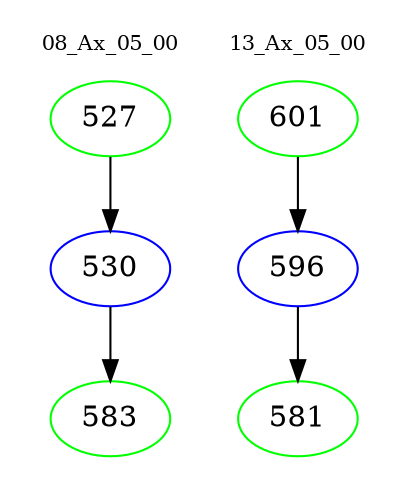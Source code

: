 digraph{
subgraph cluster_0 {
color = white
label = "08_Ax_05_00";
fontsize=10;
T0_527 [label="527", color="green"]
T0_527 -> T0_530 [color="black"]
T0_530 [label="530", color="blue"]
T0_530 -> T0_583 [color="black"]
T0_583 [label="583", color="green"]
}
subgraph cluster_1 {
color = white
label = "13_Ax_05_00";
fontsize=10;
T1_601 [label="601", color="green"]
T1_601 -> T1_596 [color="black"]
T1_596 [label="596", color="blue"]
T1_596 -> T1_581 [color="black"]
T1_581 [label="581", color="green"]
}
}
